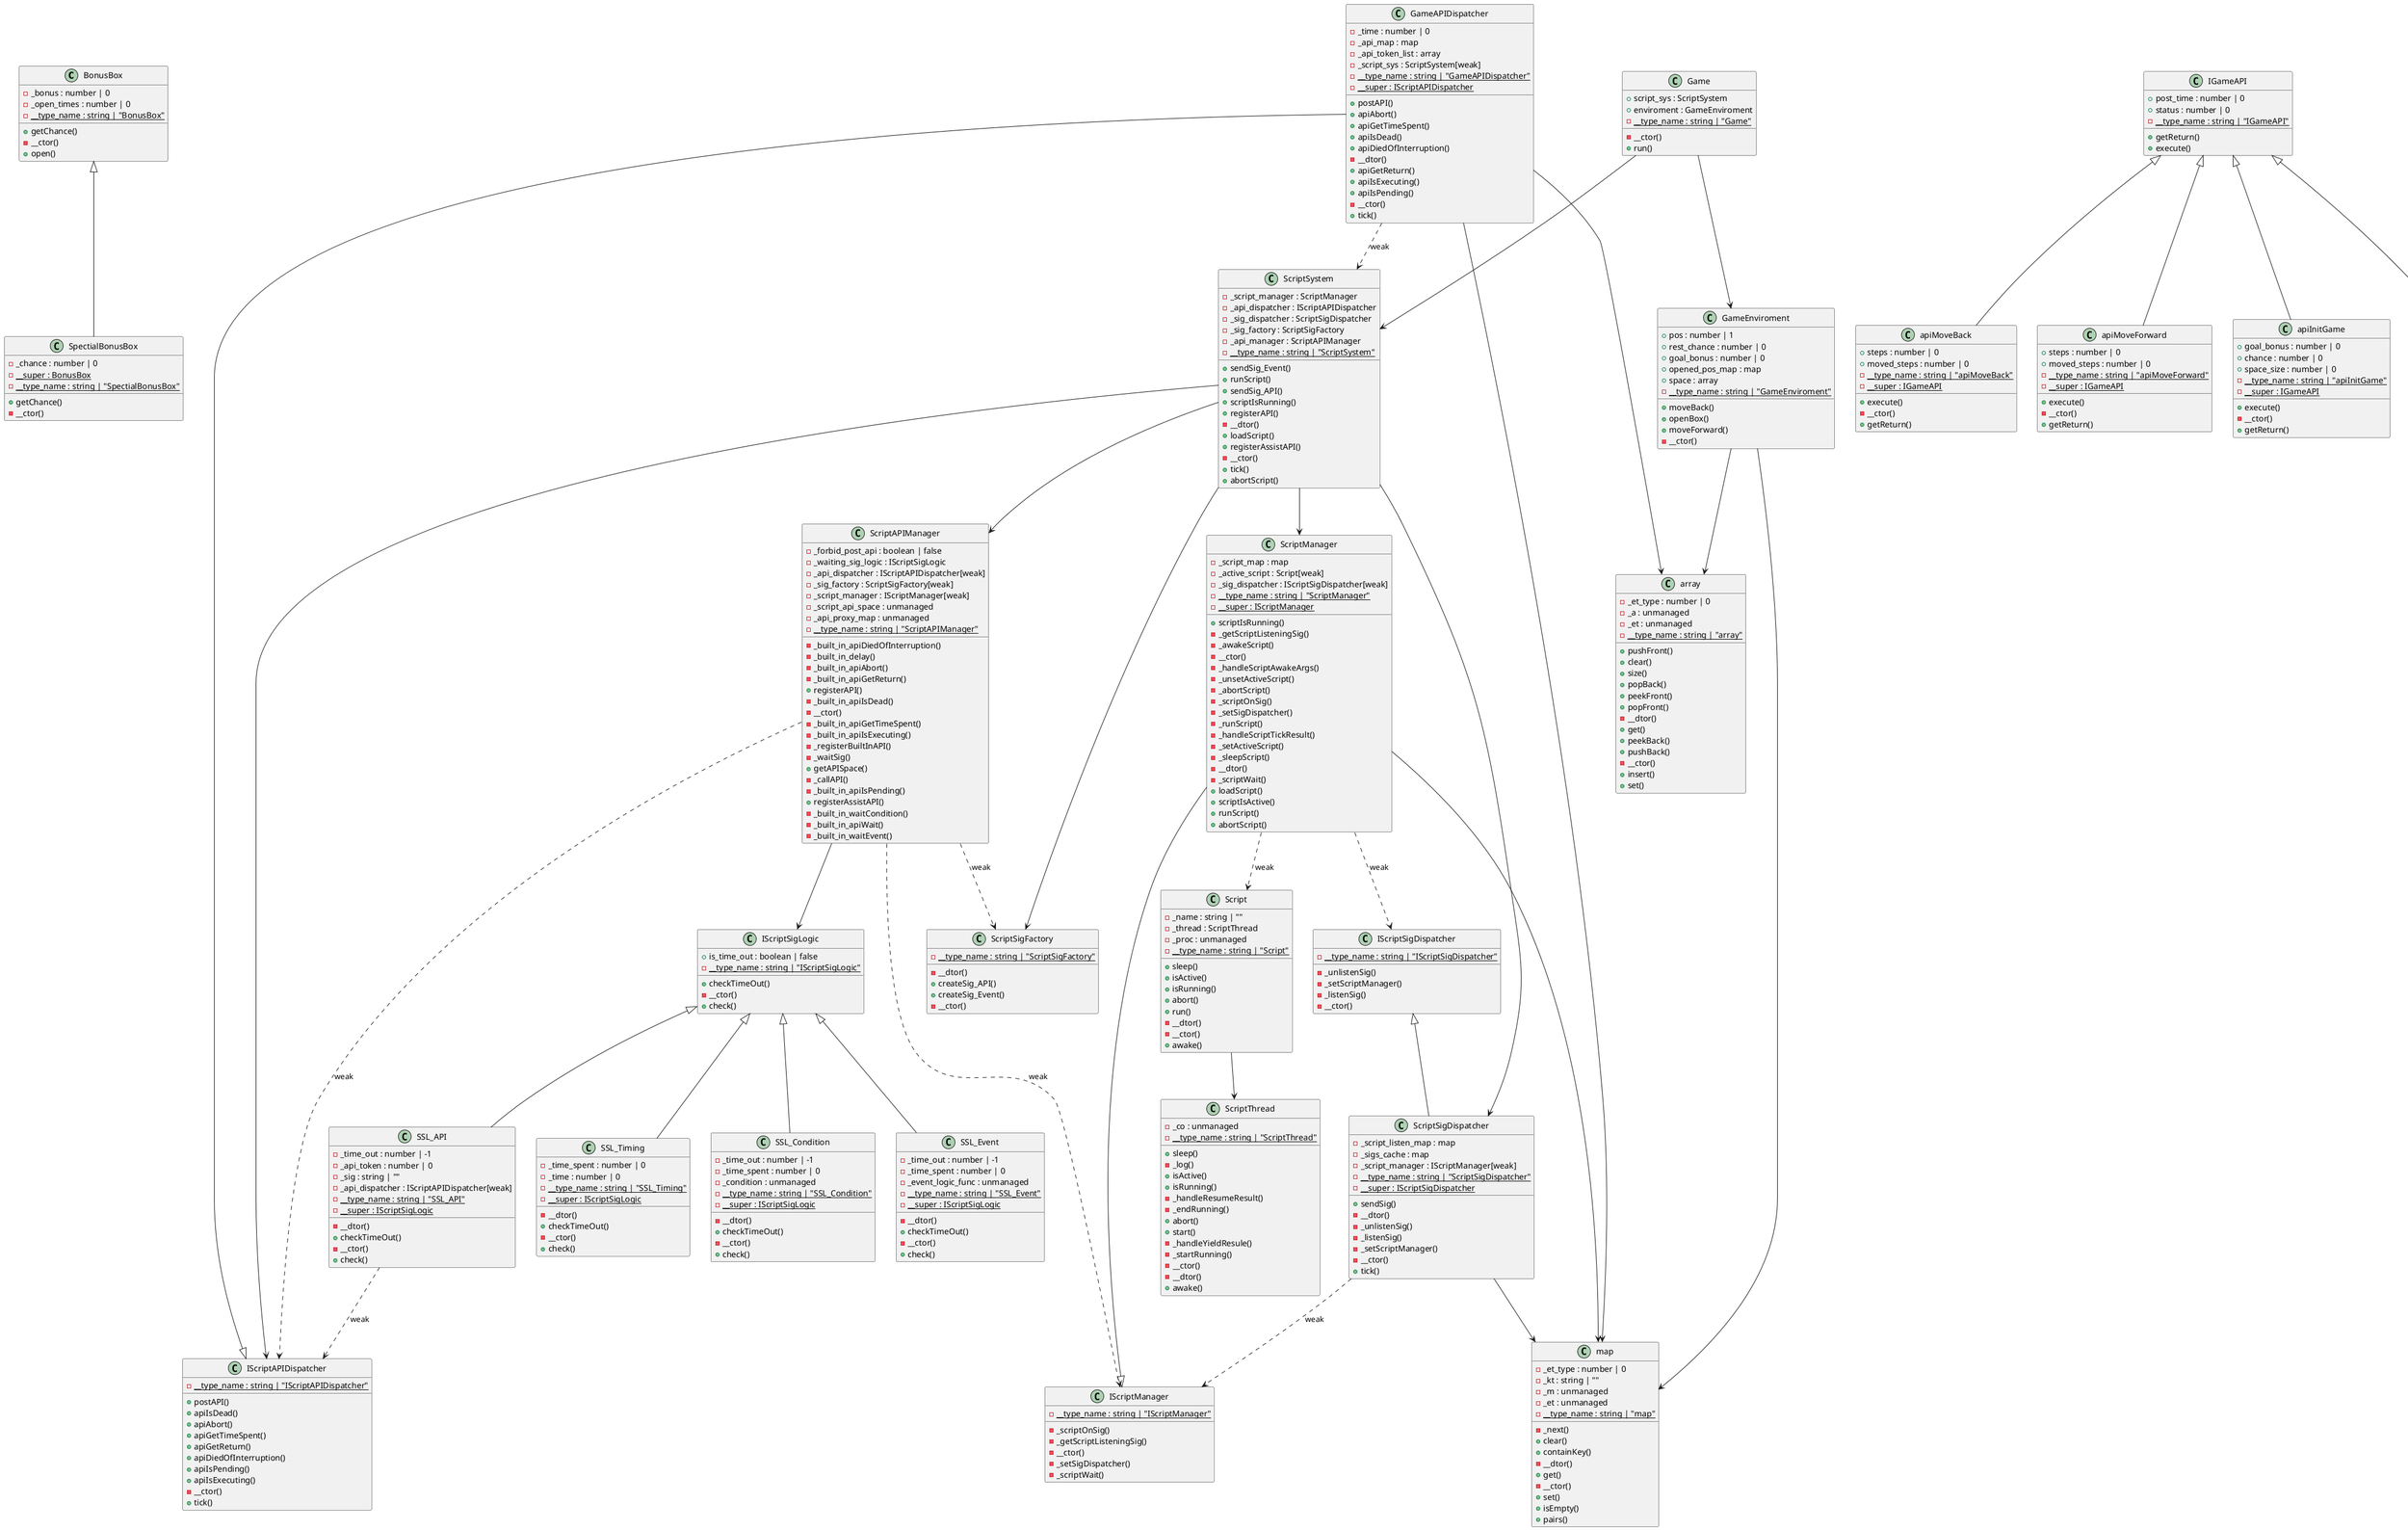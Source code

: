 @startuml
class BonusBox {
	-_bonus : number | 0
	-_open_times : number | 0
	+getChance()
	-__ctor()
	+open()
	{static} -__type_name : string | "BonusBox"
}
class ScriptThread {
	-_co : unmanaged
	+sleep()
	-_log()
	+isActive()
	+isRunning()
	-_handleResumeResult()
	-_endRunning()
	+abort()
	+start()
	-_handleYieldResule()
	{static} -__type_name : string | "ScriptThread"
	-_startRunning()
	-__ctor()
	-__dtor()
	+awake()
}
class IScriptAPIDispatcher {
	+postAPI()
	+apiIsDead()
	+apiAbort()
	+apiGetTimeSpent()
	+apiGetReturn()
	+apiDiedOfInterruption()
	+apiIsPending()
	+apiIsExecuting()
	-__ctor()
	+tick()
	{static} -__type_name : string | "IScriptAPIDispatcher"
}
class IScriptSigLogic {
	+is_time_out : boolean | false
	+checkTimeOut()
	-__ctor()
	+check()
	{static} -__type_name : string | "IScriptSigLogic"
}
class ScriptAPIManager {
	-_forbid_post_api : boolean | false
	-_waiting_sig_logic : IScriptSigLogic
	-_api_dispatcher : IScriptAPIDispatcher[weak]
	-_sig_factory : ScriptSigFactory[weak]
	-_script_manager : IScriptManager[weak]
	-_script_api_space : unmanaged
	-_api_proxy_map : unmanaged
	-_built_in_apiDiedOfInterruption()
	-_built_in_delay()
	-_built_in_apiAbort()
	-_built_in_apiGetReturn()
	+registerAPI()
	-_built_in_apiIsDead()
	-__ctor()
	-_built_in_apiGetTimeSpent()
	-_built_in_apiIsExecuting()
	-_registerBuiltInAPI()
	-_waitSig()
	+getAPISpace()
	-_callAPI()
	-_built_in_apiIsPending()
	{static} -__type_name : string | "ScriptAPIManager"
	+registerAssistAPI()
	-_built_in_waitCondition()
	-_built_in_apiWait()
	-_built_in_waitEvent()
}
ScriptAPIManager --> IScriptSigLogic
ScriptAPIManager ..> IScriptAPIDispatcher : weak
ScriptAPIManager ..> ScriptSigFactory : weak
ScriptAPIManager ..> IScriptManager : weak
class array {
	-_et_type : number | 0
	-_a : unmanaged
	-_et : unmanaged
	+pushFront()
	+clear()
	+size()
	+popBack()
	+peekFront()
	+popFront()
	-__dtor()
	+get()
	+peekBack()
	{static} -__type_name : string | "array"
	+pushBack()
	-__ctor()
	+insert()
	+set()
}
class map {
	-_et_type : number | 0
	-_kt : string | ""
	-_m : unmanaged
	-_et : unmanaged
	-_next()
	+clear()
	+containKey()
	-__dtor()
	+get()
	{static} -__type_name : string | "map"
	-__ctor()
	+set()
	+isEmpty()
	+pairs()
}
class IScriptSigDispatcher {
	{static} -__type_name : string | "IScriptSigDispatcher"
	-_unlistenSig()
	-_setScriptManager()
	-_listenSig()
	-__ctor()
}
class GameAPIDispatcher {
	-_time : number | 0
	-_api_map : map
	-_api_token_list : array
	-_script_sys : ScriptSystem[weak]
	+postAPI()
	+apiAbort()
	+apiGetTimeSpent()
	+apiIsDead()
	+apiDiedOfInterruption()
	-__dtor()
	+apiGetReturn()
	+apiIsExecuting()
	{static} -__type_name : string | "GameAPIDispatcher"
	+apiIsPending()
	-__ctor()
	+tick()
	{static} -__super : IScriptAPIDispatcher
}
IScriptAPIDispatcher <|-- GameAPIDispatcher 
GameAPIDispatcher --> map
GameAPIDispatcher --> array
GameAPIDispatcher ..> ScriptSystem : weak
class apiMoveBack {
	+steps : number | 0
	+moved_steps : number | 0
	+execute()
	{static} -__type_name : string | "apiMoveBack"
	-__ctor()
	{static} -__super : IGameAPI
	+getReturn()
}
IGameAPI <|-- apiMoveBack 
class apiMoveForward {
	+steps : number | 0
	+moved_steps : number | 0
	+execute()
	{static} -__type_name : string | "apiMoveForward"
	-__ctor()
	{static} -__super : IGameAPI
	+getReturn()
}
IGameAPI <|-- apiMoveForward 
class Game {
	+script_sys : ScriptSystem
	+enviroment : GameEnviroment
	-__ctor()
	+run()
	{static} -__type_name : string | "Game"
}
Game --> ScriptSystem
Game --> GameEnviroment
class Script {
	-_name : string | ""
	-_thread : ScriptThread
	-_proc : unmanaged
	+sleep()
	+isActive()
	+isRunning()
	+abort()
	+run()
	-__dtor()
	-__ctor()
	{static} -__type_name : string | "Script"
	+awake()
}
Script --> ScriptThread
class SSL_API {
	-_time_out : number | -1
	-_api_token : number | 0
	-_sig : string | ""
	-_api_dispatcher : IScriptAPIDispatcher[weak]
	-__dtor()
	{static} -__type_name : string | "SSL_API"
	+checkTimeOut()
	-__ctor()
	{static} -__super : IScriptSigLogic
	+check()
}
IScriptSigLogic <|-- SSL_API 
SSL_API ..> IScriptAPIDispatcher : weak
class SpectialBonusBox {
	-_chance : number | 0
	+getChance()
	-__ctor()
	{static} -__super : BonusBox
	{static} -__type_name : string | "SpectialBonusBox"
}
BonusBox <|-- SpectialBonusBox 
class apiInitGame {
	+goal_bonus : number | 0
	+chance : number | 0
	+space_size : number | 0
	+execute()
	{static} -__type_name : string | "apiInitGame"
	-__ctor()
	{static} -__super : IGameAPI
	+getReturn()
}
IGameAPI <|-- apiInitGame 
class GameEnviroment {
	+pos : number | 1
	+rest_chance : number | 0
	+goal_bonus : number | 0
	+opened_pos_map : map
	+space : array
	+moveBack()
	+openBox()
	{static} -__type_name : string | "GameEnviroment"
	+moveForward()
	-__ctor()
}
GameEnviroment --> map
GameEnviroment --> array
class SSL_Condition {
	-_time_out : number | -1
	-_time_spent : number | 0
	-_condition : unmanaged
	-__dtor()
	{static} -__type_name : string | "SSL_Condition"
	+checkTimeOut()
	-__ctor()
	{static} -__super : IScriptSigLogic
	+check()
}
IScriptSigLogic <|-- SSL_Condition 
class apiOpenBox {
	+open_times : number | 0
	+bonus : number | 0
	+ex_chance : number | 0
	+getReturn()
	+execute()
	{static} -__super : IGameAPI
	{static} -__type_name : string | "apiOpenBox"
}
IGameAPI <|-- apiOpenBox 
class SSL_Event {
	-_time_out : number | -1
	-_time_spent : number | 0
	-_event_logic_func : unmanaged
	-__dtor()
	{static} -__type_name : string | "SSL_Event"
	+checkTimeOut()
	-__ctor()
	{static} -__super : IScriptSigLogic
	+check()
}
IScriptSigLogic <|-- SSL_Event 
class IGameAPI {
	+post_time : number | 0
	+status : number | 0
	+getReturn()
	+execute()
	{static} -__type_name : string | "IGameAPI"
}
class ScriptSystem {
	-_script_manager : ScriptManager
	-_api_dispatcher : IScriptAPIDispatcher
	-_sig_dispatcher : ScriptSigDispatcher
	-_sig_factory : ScriptSigFactory
	-_api_manager : ScriptAPIManager
	+sendSig_Event()
	+runScript()
	+sendSig_API()
	+scriptIsRunning()
	+registerAPI()
	-__dtor()
	+loadScript()
	{static} -__type_name : string | "ScriptSystem"
	+registerAssistAPI()
	-__ctor()
	+tick()
	+abortScript()
}
ScriptSystem --> ScriptManager
ScriptSystem --> IScriptAPIDispatcher
ScriptSystem --> ScriptSigDispatcher
ScriptSystem --> ScriptSigFactory
ScriptSystem --> ScriptAPIManager
class ScriptSigDispatcher {
	-_script_listen_map : map
	-_sigs_cache : map
	-_script_manager : IScriptManager[weak]
	+sendSig()
	-__dtor()
	-_unlistenSig()
	-_listenSig()
	{static} -__type_name : string | "ScriptSigDispatcher"
	-_setScriptManager()
	-__ctor()
	+tick()
	{static} -__super : IScriptSigDispatcher
}
IScriptSigDispatcher <|-- ScriptSigDispatcher 
ScriptSigDispatcher --> map
ScriptSigDispatcher ..> IScriptManager : weak
class ScriptSigFactory {
	-__dtor()
	{static} -__type_name : string | "ScriptSigFactory"
	+createSig_API()
	+createSig_Event()
	-__ctor()
}
class ScriptManager {
	-_script_map : map
	-_active_script : Script[weak]
	-_sig_dispatcher : IScriptSigDispatcher[weak]
	+scriptIsRunning()
	-_getScriptListeningSig()
	-_awakeScript()
	-__ctor()
	-_handleScriptAwakeArgs()
	-_unsetActiveScript()
	-_abortScript()
	-_scriptOnSig()
	-_setSigDispatcher()
	-_runScript()
	-_handleScriptTickResult()
	-_setActiveScript()
	-_sleepScript()
	-__dtor()
	-_scriptWait()
	+loadScript()
	{static} -__type_name : string | "ScriptManager"
	+scriptIsActive()
	+runScript()
	{static} -__super : IScriptManager
	+abortScript()
}
IScriptManager <|-- ScriptManager 
ScriptManager --> map
ScriptManager ..> Script : weak
ScriptManager ..> IScriptSigDispatcher : weak
class IScriptManager {
	-_scriptOnSig()
	{static} -__type_name : string | "IScriptManager"
	-_getScriptListeningSig()
	-__ctor()
	-_setSigDispatcher()
	-_scriptWait()
}
class SSL_Timing {
	-_time_spent : number | 0
	-_time : number | 0
	-__dtor()
	{static} -__type_name : string | "SSL_Timing"
	+checkTimeOut()
	-__ctor()
	{static} -__super : IScriptSigLogic
	+check()
}
IScriptSigLogic <|-- SSL_Timing 
@enduml